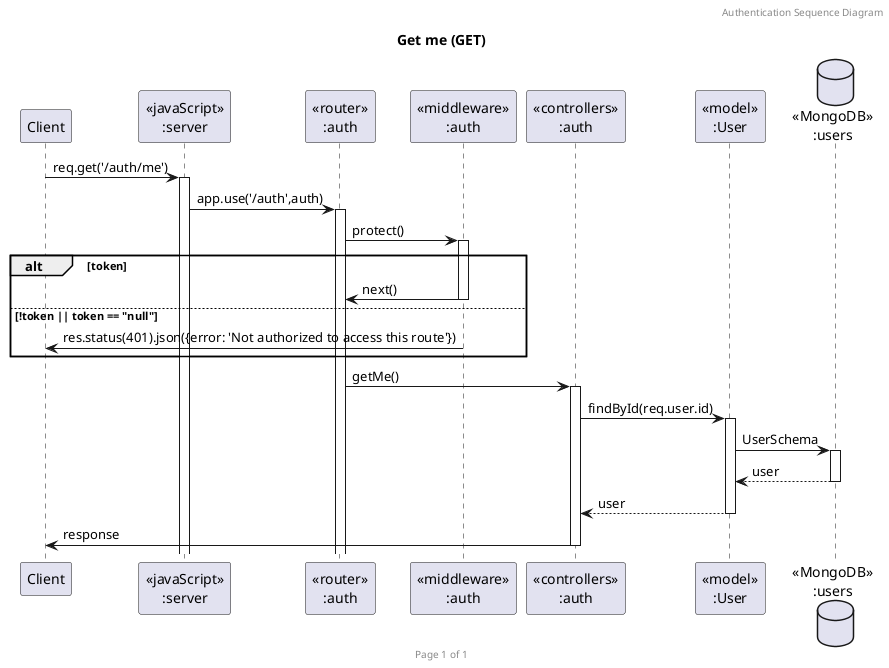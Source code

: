 @startuml Get me (GET)

header Authentication Sequence Diagram
footer Page %page% of %lastpage%
title "Get me (GET)"

participant "Client" as client
participant "<<javaScript>>\n:server" as server
participant "<<router>>\n:auth" as routerAuth
participant "<<middleware>>\n:auth" as middlewareAuth
participant "<<controllers>>\n:auth" as controllersAuth
participant "<<model>>\n:User" as modelUser
database "<<MongoDB>>\n:users" as UsersDatabase

client->server ++:req.get('/auth/me')
server->routerAuth ++:app.use('/auth',auth)
routerAuth -> middlewareAuth ++:protect()
alt token
    middlewareAuth -> routerAuth --:next()
else !token || token == "null"
    middlewareAuth -> client --:res.status(401).json({error: 'Not authorized to access this route'})
end

routerAuth -> controllersAuth ++:getMe()
controllersAuth->modelUser ++:findById(req.user.id)
modelUser ->UsersDatabase ++: UserSchema
UsersDatabase --> modelUser --:user
controllersAuth <-- modelUser --:user
controllersAuth->client --:response

@enduml